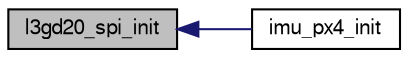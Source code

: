 digraph "l3gd20_spi_init"
{
  edge [fontname="FreeSans",fontsize="10",labelfontname="FreeSans",labelfontsize="10"];
  node [fontname="FreeSans",fontsize="10",shape=record];
  rankdir="LR";
  Node1 [label="l3gd20_spi_init",height=0.2,width=0.4,color="black", fillcolor="grey75", style="filled", fontcolor="black"];
  Node1 -> Node2 [dir="back",color="midnightblue",fontsize="10",style="solid",fontname="FreeSans"];
  Node2 [label="imu_px4_init",height=0.2,width=0.4,color="black", fillcolor="white", style="filled",URL="$imu__px4fmu__v2_84_8h.html#a36182babc18a11d31f8f99b358727db0"];
}
